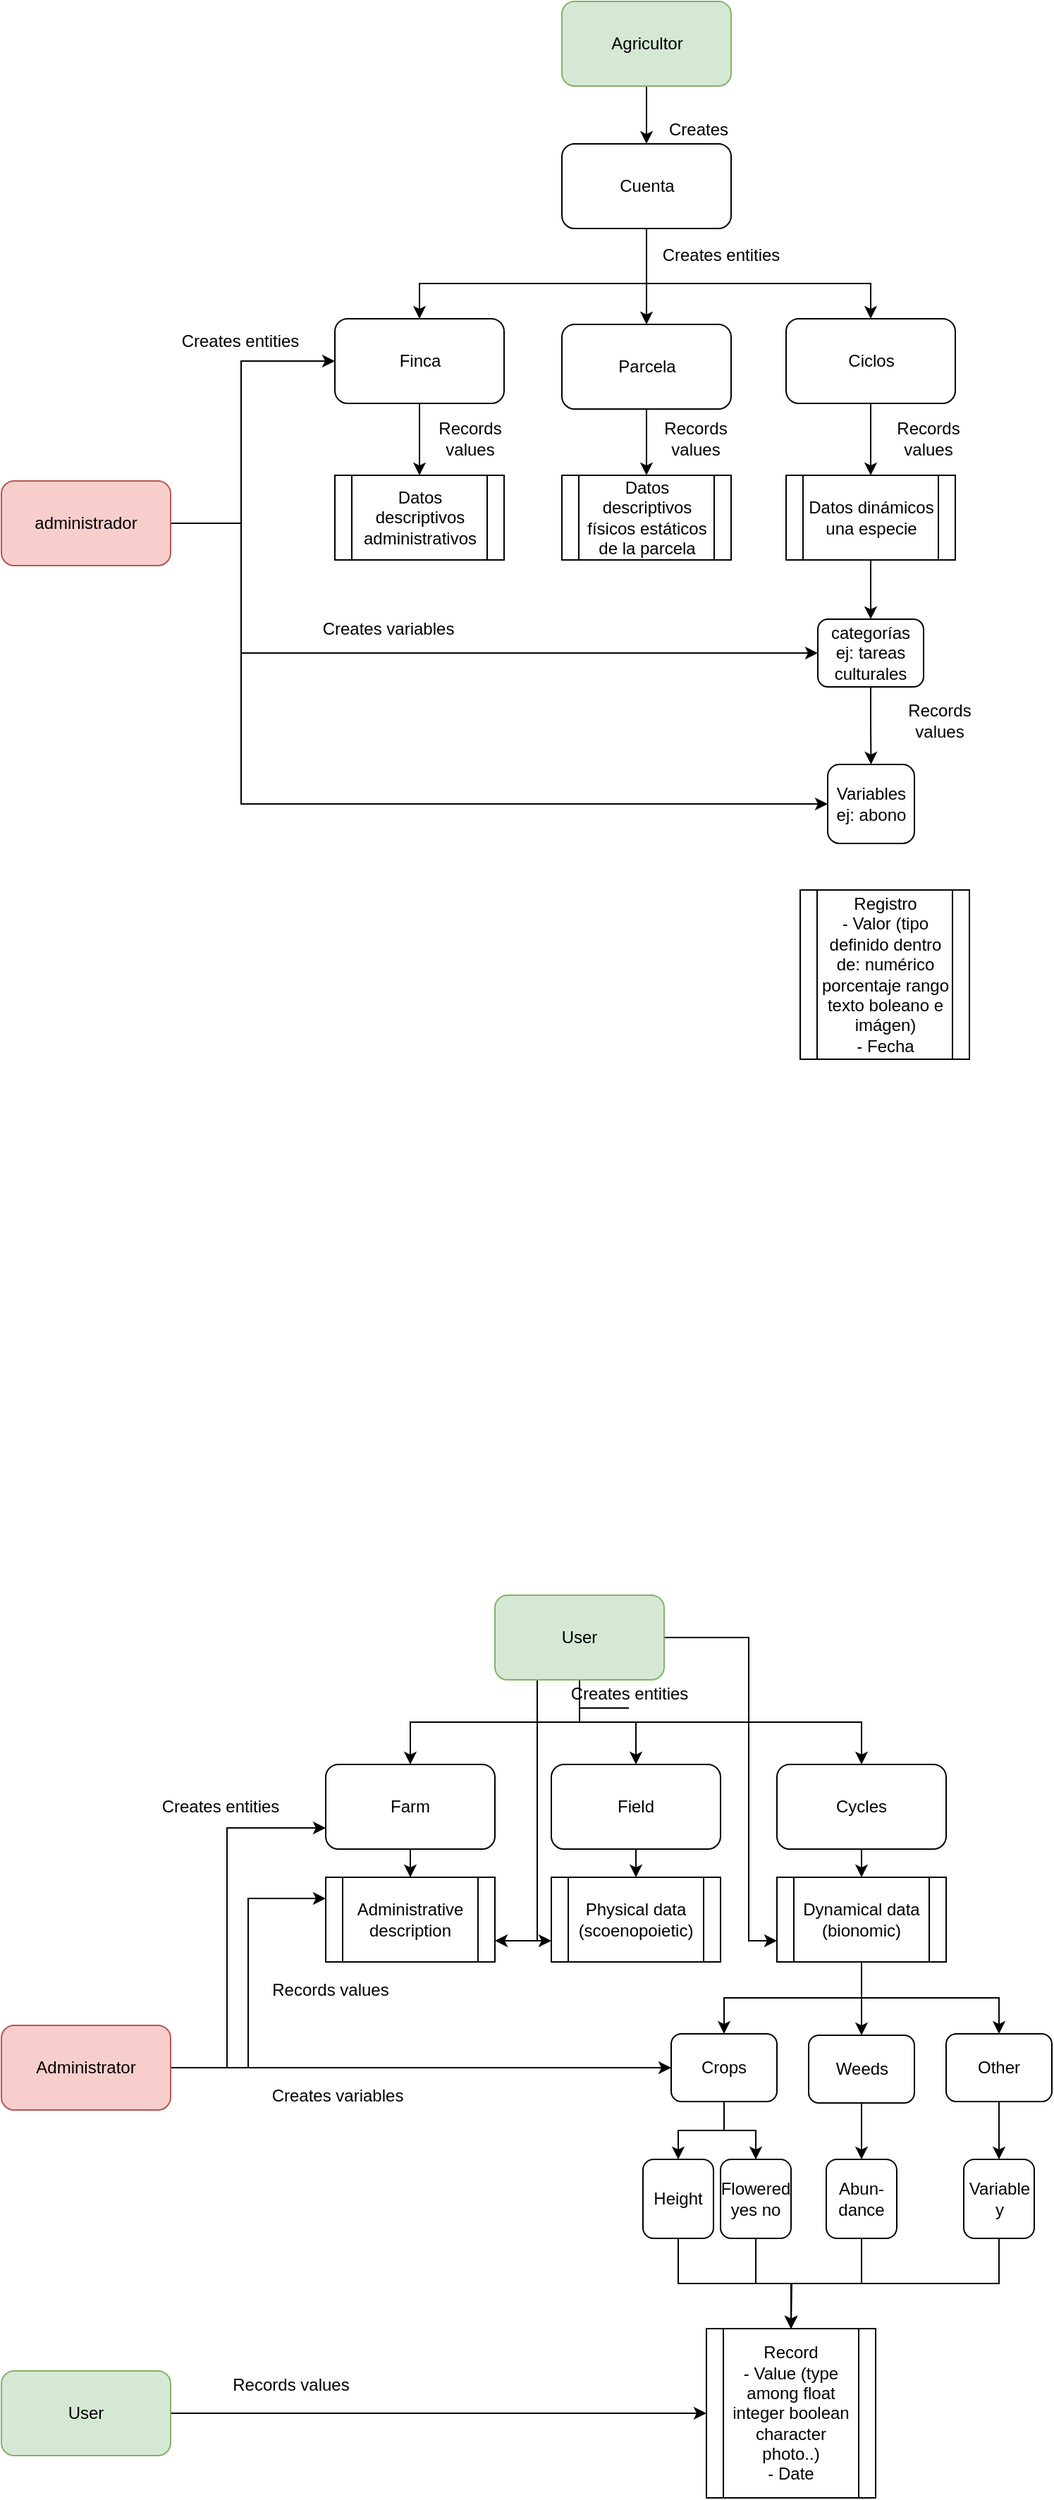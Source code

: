 <mxfile version="12.9.14" type="github">
  <diagram id="Pf8WNJaXz8v3mVxfZ9bQ" name="Page-1">
    <mxGraphModel dx="1357" dy="807" grid="1" gridSize="10" guides="1" tooltips="1" connect="1" arrows="1" fold="1" page="1" pageScale="1" pageWidth="827" pageHeight="1169" math="0" shadow="0">
      <root>
        <mxCell id="0" />
        <mxCell id="1" parent="0" />
        <mxCell id="T7uKuAlKiV4LEcT5qUAH-30" style="edgeStyle=orthogonalEdgeStyle;rounded=0;orthogonalLoop=1;jettySize=auto;html=1;exitX=0.5;exitY=1;exitDx=0;exitDy=0;" parent="1" source="T7uKuAlKiV4LEcT5qUAH-2" target="T7uKuAlKiV4LEcT5qUAH-4" edge="1">
          <mxGeometry relative="1" as="geometry" />
        </mxCell>
        <mxCell id="T7uKuAlKiV4LEcT5qUAH-2" value="Finca" style="rounded=1;whiteSpace=wrap;html=1;" parent="1" vertex="1">
          <mxGeometry x="296.5" y="315" width="120" height="60" as="geometry" />
        </mxCell>
        <mxCell id="T7uKuAlKiV4LEcT5qUAH-31" style="edgeStyle=orthogonalEdgeStyle;rounded=0;orthogonalLoop=1;jettySize=auto;html=1;exitX=0.5;exitY=1;exitDx=0;exitDy=0;entryX=0.5;entryY=0;entryDx=0;entryDy=0;" parent="1" source="T7uKuAlKiV4LEcT5qUAH-3" target="T7uKuAlKiV4LEcT5qUAH-5" edge="1">
          <mxGeometry relative="1" as="geometry" />
        </mxCell>
        <mxCell id="T7uKuAlKiV4LEcT5qUAH-3" value="Parcela" style="rounded=1;whiteSpace=wrap;html=1;" parent="1" vertex="1">
          <mxGeometry x="457.5" y="319" width="120" height="60" as="geometry" />
        </mxCell>
        <mxCell id="T7uKuAlKiV4LEcT5qUAH-4" value="Datos descriptivos administrativos" style="shape=process;whiteSpace=wrap;html=1;backgroundOutline=1;" parent="1" vertex="1">
          <mxGeometry x="296.5" y="426" width="120" height="60" as="geometry" />
        </mxCell>
        <mxCell id="T7uKuAlKiV4LEcT5qUAH-5" value="Datos descriptivos físicos estáticos de la parcela" style="shape=process;whiteSpace=wrap;html=1;backgroundOutline=1;" parent="1" vertex="1">
          <mxGeometry x="457.5" y="426" width="120" height="60" as="geometry" />
        </mxCell>
        <mxCell id="T7uKuAlKiV4LEcT5qUAH-32" style="edgeStyle=orthogonalEdgeStyle;rounded=0;orthogonalLoop=1;jettySize=auto;html=1;exitX=0.5;exitY=1;exitDx=0;exitDy=0;entryX=0.5;entryY=0;entryDx=0;entryDy=0;" parent="1" source="T7uKuAlKiV4LEcT5qUAH-7" target="T7uKuAlKiV4LEcT5qUAH-8" edge="1">
          <mxGeometry relative="1" as="geometry" />
        </mxCell>
        <mxCell id="T7uKuAlKiV4LEcT5qUAH-7" value="Ciclos" style="rounded=1;whiteSpace=wrap;html=1;" parent="1" vertex="1">
          <mxGeometry x="616.5" y="315" width="120" height="60" as="geometry" />
        </mxCell>
        <mxCell id="T7uKuAlKiV4LEcT5qUAH-21" style="edgeStyle=orthogonalEdgeStyle;rounded=0;orthogonalLoop=1;jettySize=auto;html=1;exitX=0.5;exitY=1;exitDx=0;exitDy=0;entryX=0.5;entryY=0;entryDx=0;entryDy=0;" parent="1" source="T7uKuAlKiV4LEcT5qUAH-8" target="MoPdLQefdPZBN2O15THt-11" edge="1">
          <mxGeometry relative="1" as="geometry">
            <mxPoint x="772.5" y="527" as="targetPoint" />
          </mxGeometry>
        </mxCell>
        <mxCell id="T7uKuAlKiV4LEcT5qUAH-8" value="Datos dinámicos una especie" style="shape=process;whiteSpace=wrap;html=1;backgroundOutline=1;" parent="1" vertex="1">
          <mxGeometry x="616.5" y="426" width="120" height="60" as="geometry" />
        </mxCell>
        <mxCell id="psUA1e9XgOscagl4p7lL-10" style="edgeStyle=orthogonalEdgeStyle;rounded=0;orthogonalLoop=1;jettySize=auto;html=1;exitX=0.5;exitY=1;exitDx=0;exitDy=0;" parent="1" source="T7uKuAlKiV4LEcT5qUAH-25" target="psUA1e9XgOscagl4p7lL-1" edge="1">
          <mxGeometry relative="1" as="geometry" />
        </mxCell>
        <mxCell id="T7uKuAlKiV4LEcT5qUAH-25" value="Agricultor" style="rounded=1;whiteSpace=wrap;html=1;fillColor=#d5e8d4;strokeColor=#82b366;" parent="1" vertex="1">
          <mxGeometry x="457.5" y="90" width="120" height="60" as="geometry" />
        </mxCell>
        <mxCell id="T7uKuAlKiV4LEcT5qUAH-41" style="edgeStyle=orthogonalEdgeStyle;rounded=0;orthogonalLoop=1;jettySize=auto;html=1;exitX=1;exitY=0.5;exitDx=0;exitDy=0;entryX=0;entryY=0.5;entryDx=0;entryDy=0;" parent="1" source="T7uKuAlKiV4LEcT5qUAH-33" target="T7uKuAlKiV4LEcT5qUAH-2" edge="1">
          <mxGeometry relative="1" as="geometry">
            <Array as="points">
              <mxPoint x="230" y="460" />
              <mxPoint x="230" y="345" />
            </Array>
          </mxGeometry>
        </mxCell>
        <mxCell id="T7uKuAlKiV4LEcT5qUAH-58" style="edgeStyle=orthogonalEdgeStyle;rounded=0;orthogonalLoop=1;jettySize=auto;html=1;exitX=1;exitY=0.5;exitDx=0;exitDy=0;entryX=0;entryY=0.5;entryDx=0;entryDy=0;" parent="1" source="T7uKuAlKiV4LEcT5qUAH-33" target="MoPdLQefdPZBN2O15THt-11" edge="1">
          <mxGeometry relative="1" as="geometry">
            <mxPoint x="541.5" y="552" as="targetPoint" />
            <Array as="points">
              <mxPoint x="230" y="460" />
              <mxPoint x="230" y="552" />
            </Array>
          </mxGeometry>
        </mxCell>
        <mxCell id="ty3xJy8i2SBxekscLIbG-2" style="edgeStyle=orthogonalEdgeStyle;rounded=0;orthogonalLoop=1;jettySize=auto;html=1;entryX=0.5;entryY=1;entryDx=0;entryDy=0;" edge="1" parent="1" source="T7uKuAlKiV4LEcT5qUAH-33" target="MoPdLQefdPZBN2O15THt-13">
          <mxGeometry relative="1" as="geometry">
            <Array as="points">
              <mxPoint x="230" y="460" />
              <mxPoint x="230" y="659" />
            </Array>
          </mxGeometry>
        </mxCell>
        <mxCell id="T7uKuAlKiV4LEcT5qUAH-33" value="administrador" style="rounded=1;whiteSpace=wrap;html=1;fillColor=#f8cecc;strokeColor=#b85450;" parent="1" vertex="1">
          <mxGeometry x="60" y="430" width="120" height="60" as="geometry" />
        </mxCell>
        <mxCell id="T7uKuAlKiV4LEcT5qUAH-36" value="Creates entities" style="text;html=1;align=center;verticalAlign=middle;resizable=0;points=[];autosize=1;" parent="1" vertex="1">
          <mxGeometry x="179" y="321" width="100" height="20" as="geometry" />
        </mxCell>
        <mxCell id="T7uKuAlKiV4LEcT5qUAH-61" value="&lt;div&gt;Registro&lt;br&gt;&lt;/div&gt;&lt;div&gt;- Valor (tipo definido dentro de: numérico porcentaje rango texto boleano e imágen)&lt;/div&gt;&lt;div&gt;- Fecha&lt;br&gt;&lt;/div&gt;" style="shape=process;whiteSpace=wrap;html=1;backgroundOutline=1;" parent="1" vertex="1">
          <mxGeometry x="626.5" y="720" width="120" height="120" as="geometry" />
        </mxCell>
        <mxCell id="MoPdLQefdPZBN2O15THt-14" style="edgeStyle=orthogonalEdgeStyle;rounded=0;orthogonalLoop=1;jettySize=auto;html=1;exitX=0.5;exitY=1;exitDx=0;exitDy=0;entryX=0;entryY=0.5;entryDx=0;entryDy=0;" parent="1" source="MoPdLQefdPZBN2O15THt-11" target="MoPdLQefdPZBN2O15THt-13" edge="1">
          <mxGeometry relative="1" as="geometry" />
        </mxCell>
        <mxCell id="MoPdLQefdPZBN2O15THt-11" value="&lt;div&gt;categorías &lt;br&gt;&lt;/div&gt;&lt;div&gt;ej: tareas culturales&lt;br&gt;&lt;/div&gt;" style="rounded=1;whiteSpace=wrap;html=1;" parent="1" vertex="1">
          <mxGeometry x="639" y="528" width="75" height="48" as="geometry" />
        </mxCell>
        <mxCell id="MoPdLQefdPZBN2O15THt-13" value="Variables ej: abono" style="rounded=1;whiteSpace=wrap;html=1;direction=south;" parent="1" vertex="1">
          <mxGeometry x="646" y="631" width="61.5" height="56" as="geometry" />
        </mxCell>
        <mxCell id="m6jPTPbGRtpeS2LB5_UH-1" style="edgeStyle=orthogonalEdgeStyle;rounded=0;orthogonalLoop=1;jettySize=auto;html=1;exitX=0.5;exitY=1;exitDx=0;exitDy=0;" parent="1" source="m6jPTPbGRtpeS2LB5_UH-2" target="m6jPTPbGRtpeS2LB5_UH-5" edge="1">
          <mxGeometry relative="1" as="geometry" />
        </mxCell>
        <mxCell id="m6jPTPbGRtpeS2LB5_UH-2" value="Farm" style="rounded=1;whiteSpace=wrap;html=1;" parent="1" vertex="1">
          <mxGeometry x="290" y="1340" width="120" height="60" as="geometry" />
        </mxCell>
        <mxCell id="m6jPTPbGRtpeS2LB5_UH-3" style="edgeStyle=orthogonalEdgeStyle;rounded=0;orthogonalLoop=1;jettySize=auto;html=1;exitX=0.5;exitY=1;exitDx=0;exitDy=0;entryX=0.5;entryY=0;entryDx=0;entryDy=0;" parent="1" source="m6jPTPbGRtpeS2LB5_UH-4" target="m6jPTPbGRtpeS2LB5_UH-6" edge="1">
          <mxGeometry relative="1" as="geometry" />
        </mxCell>
        <mxCell id="m6jPTPbGRtpeS2LB5_UH-4" value="Field" style="rounded=1;whiteSpace=wrap;html=1;" parent="1" vertex="1">
          <mxGeometry x="450" y="1340" width="120" height="60" as="geometry" />
        </mxCell>
        <mxCell id="m6jPTPbGRtpeS2LB5_UH-5" value="Administrative description" style="shape=process;whiteSpace=wrap;html=1;backgroundOutline=1;" parent="1" vertex="1">
          <mxGeometry x="290" y="1420" width="120" height="60" as="geometry" />
        </mxCell>
        <mxCell id="m6jPTPbGRtpeS2LB5_UH-6" value="Physical data (scoenopoietic)" style="shape=process;whiteSpace=wrap;html=1;backgroundOutline=1;" parent="1" vertex="1">
          <mxGeometry x="450" y="1420" width="120" height="60" as="geometry" />
        </mxCell>
        <mxCell id="m6jPTPbGRtpeS2LB5_UH-7" style="edgeStyle=orthogonalEdgeStyle;rounded=0;orthogonalLoop=1;jettySize=auto;html=1;exitX=0.5;exitY=1;exitDx=0;exitDy=0;entryX=0.5;entryY=0;entryDx=0;entryDy=0;" parent="1" source="m6jPTPbGRtpeS2LB5_UH-8" target="m6jPTPbGRtpeS2LB5_UH-12" edge="1">
          <mxGeometry relative="1" as="geometry" />
        </mxCell>
        <mxCell id="m6jPTPbGRtpeS2LB5_UH-8" value="Cycles" style="rounded=1;whiteSpace=wrap;html=1;" parent="1" vertex="1">
          <mxGeometry x="610" y="1340" width="120" height="60" as="geometry" />
        </mxCell>
        <mxCell id="m6jPTPbGRtpeS2LB5_UH-9" style="edgeStyle=orthogonalEdgeStyle;rounded=0;orthogonalLoop=1;jettySize=auto;html=1;exitX=0.5;exitY=1;exitDx=0;exitDy=0;entryX=0.5;entryY=0;entryDx=0;entryDy=0;" parent="1" source="m6jPTPbGRtpeS2LB5_UH-12" target="m6jPTPbGRtpeS2LB5_UH-31" edge="1">
          <mxGeometry relative="1" as="geometry">
            <mxPoint x="575" y="1540" as="targetPoint" />
          </mxGeometry>
        </mxCell>
        <mxCell id="m6jPTPbGRtpeS2LB5_UH-10" style="edgeStyle=orthogonalEdgeStyle;rounded=0;orthogonalLoop=1;jettySize=auto;html=1;exitX=0.5;exitY=1;exitDx=0;exitDy=0;entryX=0.5;entryY=0;entryDx=0;entryDy=0;" parent="1" source="m6jPTPbGRtpeS2LB5_UH-12" target="m6jPTPbGRtpeS2LB5_UH-42" edge="1">
          <mxGeometry relative="1" as="geometry">
            <mxPoint x="766" y="1530" as="targetPoint" />
          </mxGeometry>
        </mxCell>
        <mxCell id="m6jPTPbGRtpeS2LB5_UH-11" style="edgeStyle=orthogonalEdgeStyle;rounded=0;orthogonalLoop=1;jettySize=auto;html=1;entryX=0.5;entryY=0;entryDx=0;entryDy=0;" parent="1" source="m6jPTPbGRtpeS2LB5_UH-12" target="m6jPTPbGRtpeS2LB5_UH-40" edge="1">
          <mxGeometry relative="1" as="geometry" />
        </mxCell>
        <mxCell id="m6jPTPbGRtpeS2LB5_UH-12" value="Dynamical data (bionomic)" style="shape=process;whiteSpace=wrap;html=1;backgroundOutline=1;" parent="1" vertex="1">
          <mxGeometry x="610" y="1420" width="120" height="60" as="geometry" />
        </mxCell>
        <mxCell id="m6jPTPbGRtpeS2LB5_UH-13" style="edgeStyle=orthogonalEdgeStyle;rounded=0;orthogonalLoop=1;jettySize=auto;html=1;exitX=0.5;exitY=1;exitDx=0;exitDy=0;" parent="1" source="m6jPTPbGRtpeS2LB5_UH-19" target="m6jPTPbGRtpeS2LB5_UH-2" edge="1">
          <mxGeometry relative="1" as="geometry" />
        </mxCell>
        <mxCell id="m6jPTPbGRtpeS2LB5_UH-14" style="edgeStyle=orthogonalEdgeStyle;rounded=0;orthogonalLoop=1;jettySize=auto;html=1;exitX=0.5;exitY=1;exitDx=0;exitDy=0;entryX=0.5;entryY=0;entryDx=0;entryDy=0;" parent="1" source="m6jPTPbGRtpeS2LB5_UH-28" target="m6jPTPbGRtpeS2LB5_UH-8" edge="1">
          <mxGeometry relative="1" as="geometry">
            <Array as="points">
              <mxPoint x="470" y="1310" />
              <mxPoint x="670" y="1310" />
            </Array>
          </mxGeometry>
        </mxCell>
        <mxCell id="m6jPTPbGRtpeS2LB5_UH-15" style="edgeStyle=orthogonalEdgeStyle;rounded=0;orthogonalLoop=1;jettySize=auto;html=1;exitX=0.5;exitY=1;exitDx=0;exitDy=0;" parent="1" source="m6jPTPbGRtpeS2LB5_UH-19" target="m6jPTPbGRtpeS2LB5_UH-4" edge="1">
          <mxGeometry relative="1" as="geometry">
            <mxPoint x="470" y="1290" as="sourcePoint" />
          </mxGeometry>
        </mxCell>
        <mxCell id="m6jPTPbGRtpeS2LB5_UH-16" style="edgeStyle=orthogonalEdgeStyle;rounded=0;orthogonalLoop=1;jettySize=auto;html=1;exitX=0.25;exitY=1;exitDx=0;exitDy=0;entryX=1;entryY=0.75;entryDx=0;entryDy=0;" parent="1" source="m6jPTPbGRtpeS2LB5_UH-19" target="m6jPTPbGRtpeS2LB5_UH-5" edge="1">
          <mxGeometry relative="1" as="geometry" />
        </mxCell>
        <mxCell id="m6jPTPbGRtpeS2LB5_UH-17" style="edgeStyle=orthogonalEdgeStyle;rounded=0;orthogonalLoop=1;jettySize=auto;html=1;exitX=0.25;exitY=1;exitDx=0;exitDy=0;entryX=0;entryY=0.75;entryDx=0;entryDy=0;" parent="1" source="m6jPTPbGRtpeS2LB5_UH-19" target="m6jPTPbGRtpeS2LB5_UH-6" edge="1">
          <mxGeometry relative="1" as="geometry">
            <Array as="points">
              <mxPoint x="440" y="1465" />
            </Array>
          </mxGeometry>
        </mxCell>
        <mxCell id="m6jPTPbGRtpeS2LB5_UH-18" style="edgeStyle=orthogonalEdgeStyle;rounded=0;orthogonalLoop=1;jettySize=auto;html=1;exitX=1;exitY=0.5;exitDx=0;exitDy=0;entryX=0;entryY=0.75;entryDx=0;entryDy=0;" parent="1" source="m6jPTPbGRtpeS2LB5_UH-19" target="m6jPTPbGRtpeS2LB5_UH-12" edge="1">
          <mxGeometry relative="1" as="geometry">
            <Array as="points">
              <mxPoint x="590" y="1250" />
              <mxPoint x="590" y="1465" />
            </Array>
          </mxGeometry>
        </mxCell>
        <mxCell id="m6jPTPbGRtpeS2LB5_UH-19" value="User" style="rounded=1;whiteSpace=wrap;html=1;fillColor=#d5e8d4;strokeColor=#82b366;" parent="1" vertex="1">
          <mxGeometry x="410" y="1220" width="120" height="60" as="geometry" />
        </mxCell>
        <mxCell id="m6jPTPbGRtpeS2LB5_UH-20" style="edgeStyle=orthogonalEdgeStyle;rounded=0;orthogonalLoop=1;jettySize=auto;html=1;exitX=1;exitY=0.5;exitDx=0;exitDy=0;entryX=0;entryY=0.75;entryDx=0;entryDy=0;" parent="1" source="m6jPTPbGRtpeS2LB5_UH-23" target="m6jPTPbGRtpeS2LB5_UH-2" edge="1">
          <mxGeometry relative="1" as="geometry">
            <Array as="points">
              <mxPoint x="220" y="1555" />
              <mxPoint x="220" y="1385" />
            </Array>
          </mxGeometry>
        </mxCell>
        <mxCell id="m6jPTPbGRtpeS2LB5_UH-21" style="edgeStyle=orthogonalEdgeStyle;rounded=0;orthogonalLoop=1;jettySize=auto;html=1;exitX=1;exitY=0.5;exitDx=0;exitDy=0;entryX=0;entryY=0.5;entryDx=0;entryDy=0;" parent="1" source="m6jPTPbGRtpeS2LB5_UH-23" target="m6jPTPbGRtpeS2LB5_UH-31" edge="1">
          <mxGeometry relative="1" as="geometry" />
        </mxCell>
        <mxCell id="m6jPTPbGRtpeS2LB5_UH-22" style="edgeStyle=orthogonalEdgeStyle;rounded=0;orthogonalLoop=1;jettySize=auto;html=1;entryX=0;entryY=0.25;entryDx=0;entryDy=0;" parent="1" source="m6jPTPbGRtpeS2LB5_UH-23" target="m6jPTPbGRtpeS2LB5_UH-5" edge="1">
          <mxGeometry relative="1" as="geometry" />
        </mxCell>
        <mxCell id="m6jPTPbGRtpeS2LB5_UH-23" value="Administrator" style="rounded=1;whiteSpace=wrap;html=1;fillColor=#f8cecc;strokeColor=#b85450;" parent="1" vertex="1">
          <mxGeometry x="60" y="1525" width="120" height="60" as="geometry" />
        </mxCell>
        <mxCell id="m6jPTPbGRtpeS2LB5_UH-24" value="Creates variables" style="text;html=1;align=center;verticalAlign=middle;resizable=0;points=[];autosize=1;" parent="1" vertex="1">
          <mxGeometry x="243" y="1565" width="110" height="20" as="geometry" />
        </mxCell>
        <mxCell id="m6jPTPbGRtpeS2LB5_UH-25" style="edgeStyle=orthogonalEdgeStyle;rounded=0;orthogonalLoop=1;jettySize=auto;html=1;exitX=1;exitY=0.5;exitDx=0;exitDy=0;entryX=0;entryY=0.5;entryDx=0;entryDy=0;" parent="1" source="m6jPTPbGRtpeS2LB5_UH-26" target="m6jPTPbGRtpeS2LB5_UH-34" edge="1">
          <mxGeometry relative="1" as="geometry">
            <mxPoint x="395.99" y="1732.02" as="targetPoint" />
          </mxGeometry>
        </mxCell>
        <mxCell id="m6jPTPbGRtpeS2LB5_UH-26" value="User" style="rounded=1;whiteSpace=wrap;html=1;fillColor=#d5e8d4;strokeColor=#82b366;" parent="1" vertex="1">
          <mxGeometry x="60" y="1770" width="120" height="60" as="geometry" />
        </mxCell>
        <mxCell id="m6jPTPbGRtpeS2LB5_UH-27" value="Records values" style="text;html=1;align=center;verticalAlign=middle;resizable=0;points=[];autosize=1;" parent="1" vertex="1">
          <mxGeometry x="215" y="1770" width="100" height="20" as="geometry" />
        </mxCell>
        <mxCell id="m6jPTPbGRtpeS2LB5_UH-28" value="Creates entities" style="text;html=1;align=center;verticalAlign=middle;resizable=0;points=[];autosize=1;" parent="1" vertex="1">
          <mxGeometry x="455" y="1280" width="100" height="20" as="geometry" />
        </mxCell>
        <mxCell id="m6jPTPbGRtpeS2LB5_UH-29" style="edgeStyle=orthogonalEdgeStyle;rounded=0;orthogonalLoop=1;jettySize=auto;html=1;exitX=0.5;exitY=1;exitDx=0;exitDy=0;entryX=0;entryY=0.5;entryDx=0;entryDy=0;" parent="1" source="m6jPTPbGRtpeS2LB5_UH-31" target="m6jPTPbGRtpeS2LB5_UH-33" edge="1">
          <mxGeometry relative="1" as="geometry" />
        </mxCell>
        <mxCell id="m6jPTPbGRtpeS2LB5_UH-30" style="edgeStyle=orthogonalEdgeStyle;rounded=0;orthogonalLoop=1;jettySize=auto;html=1;exitX=0.5;exitY=1;exitDx=0;exitDy=0;" parent="1" source="m6jPTPbGRtpeS2LB5_UH-31" target="m6jPTPbGRtpeS2LB5_UH-38" edge="1">
          <mxGeometry relative="1" as="geometry" />
        </mxCell>
        <mxCell id="m6jPTPbGRtpeS2LB5_UH-31" value="Crops" style="rounded=1;whiteSpace=wrap;html=1;" parent="1" vertex="1">
          <mxGeometry x="535" y="1531" width="75" height="48" as="geometry" />
        </mxCell>
        <mxCell id="m6jPTPbGRtpeS2LB5_UH-32" style="edgeStyle=orthogonalEdgeStyle;rounded=0;orthogonalLoop=1;jettySize=auto;html=1;exitX=1;exitY=0.5;exitDx=0;exitDy=0;" parent="1" source="m6jPTPbGRtpeS2LB5_UH-33" target="m6jPTPbGRtpeS2LB5_UH-34" edge="1">
          <mxGeometry relative="1" as="geometry" />
        </mxCell>
        <mxCell id="m6jPTPbGRtpeS2LB5_UH-33" value="Height" style="rounded=1;whiteSpace=wrap;html=1;direction=south;" parent="1" vertex="1">
          <mxGeometry x="515" y="1620" width="50" height="56" as="geometry" />
        </mxCell>
        <mxCell id="m6jPTPbGRtpeS2LB5_UH-34" value="&lt;div&gt;Record&lt;br&gt;&lt;/div&gt;&lt;div&gt;- Value (type among float integer boolean character photo..)&lt;/div&gt;&lt;div&gt;- Date&lt;br&gt;&lt;/div&gt;" style="shape=process;whiteSpace=wrap;html=1;backgroundOutline=1;" parent="1" vertex="1">
          <mxGeometry x="560" y="1740" width="120" height="120" as="geometry" />
        </mxCell>
        <mxCell id="m6jPTPbGRtpeS2LB5_UH-35" style="edgeStyle=orthogonalEdgeStyle;rounded=0;orthogonalLoop=1;jettySize=auto;html=1;exitX=1;exitY=0.5;exitDx=0;exitDy=0;" parent="1" source="m6jPTPbGRtpeS2LB5_UH-36" target="m6jPTPbGRtpeS2LB5_UH-34" edge="1">
          <mxGeometry relative="1" as="geometry" />
        </mxCell>
        <mxCell id="m6jPTPbGRtpeS2LB5_UH-36" value="Abun-dance" style="rounded=1;whiteSpace=wrap;html=1;direction=south;" parent="1" vertex="1">
          <mxGeometry x="645" y="1620" width="50" height="56" as="geometry" />
        </mxCell>
        <mxCell id="m6jPTPbGRtpeS2LB5_UH-37" style="edgeStyle=orthogonalEdgeStyle;rounded=0;orthogonalLoop=1;jettySize=auto;html=1;exitX=1;exitY=0.5;exitDx=0;exitDy=0;" parent="1" source="m6jPTPbGRtpeS2LB5_UH-38" edge="1">
          <mxGeometry relative="1" as="geometry">
            <mxPoint x="620" y="1740" as="targetPoint" />
          </mxGeometry>
        </mxCell>
        <mxCell id="m6jPTPbGRtpeS2LB5_UH-38" value="Flowered yes no" style="rounded=1;whiteSpace=wrap;html=1;direction=south;" parent="1" vertex="1">
          <mxGeometry x="570" y="1620" width="50" height="56" as="geometry" />
        </mxCell>
        <mxCell id="m6jPTPbGRtpeS2LB5_UH-39" style="edgeStyle=orthogonalEdgeStyle;rounded=0;orthogonalLoop=1;jettySize=auto;html=1;exitX=0.5;exitY=1;exitDx=0;exitDy=0;entryX=0;entryY=0.5;entryDx=0;entryDy=0;" parent="1" source="m6jPTPbGRtpeS2LB5_UH-40" target="m6jPTPbGRtpeS2LB5_UH-36" edge="1">
          <mxGeometry relative="1" as="geometry" />
        </mxCell>
        <mxCell id="m6jPTPbGRtpeS2LB5_UH-40" value="Weeds" style="rounded=1;whiteSpace=wrap;html=1;" parent="1" vertex="1">
          <mxGeometry x="632.5" y="1532" width="75" height="48" as="geometry" />
        </mxCell>
        <mxCell id="m6jPTPbGRtpeS2LB5_UH-41" style="edgeStyle=orthogonalEdgeStyle;rounded=0;orthogonalLoop=1;jettySize=auto;html=1;exitX=0.5;exitY=1;exitDx=0;exitDy=0;entryX=0;entryY=0.5;entryDx=0;entryDy=0;" parent="1" source="m6jPTPbGRtpeS2LB5_UH-42" target="m6jPTPbGRtpeS2LB5_UH-44" edge="1">
          <mxGeometry relative="1" as="geometry" />
        </mxCell>
        <mxCell id="m6jPTPbGRtpeS2LB5_UH-42" value="Other" style="rounded=1;whiteSpace=wrap;html=1;" parent="1" vertex="1">
          <mxGeometry x="730" y="1531" width="75" height="48" as="geometry" />
        </mxCell>
        <mxCell id="m6jPTPbGRtpeS2LB5_UH-43" style="edgeStyle=orthogonalEdgeStyle;rounded=0;orthogonalLoop=1;jettySize=auto;html=1;exitX=1;exitY=0.5;exitDx=0;exitDy=0;" parent="1" source="m6jPTPbGRtpeS2LB5_UH-44" target="m6jPTPbGRtpeS2LB5_UH-34" edge="1">
          <mxGeometry relative="1" as="geometry" />
        </mxCell>
        <mxCell id="m6jPTPbGRtpeS2LB5_UH-44" value="Variable y" style="rounded=1;whiteSpace=wrap;html=1;direction=south;" parent="1" vertex="1">
          <mxGeometry x="742.5" y="1620" width="50" height="56" as="geometry" />
        </mxCell>
        <mxCell id="m6jPTPbGRtpeS2LB5_UH-45" value="Records values" style="text;html=1;align=center;verticalAlign=middle;resizable=0;points=[];autosize=1;" parent="1" vertex="1">
          <mxGeometry x="243" y="1490" width="100" height="20" as="geometry" />
        </mxCell>
        <mxCell id="m6jPTPbGRtpeS2LB5_UH-47" value="Creates variables" style="text;html=1;align=center;verticalAlign=middle;resizable=0;points=[];autosize=1;" parent="1" vertex="1">
          <mxGeometry x="279" y="525" width="110" height="20" as="geometry" />
        </mxCell>
        <mxCell id="m6jPTPbGRtpeS2LB5_UH-48" value="&lt;div&gt;Records &lt;br&gt;&lt;/div&gt;&lt;div&gt;values&lt;/div&gt;" style="text;html=1;align=center;verticalAlign=middle;resizable=0;points=[];autosize=1;" parent="1" vertex="1">
          <mxGeometry x="521.5" y="385" width="60" height="30" as="geometry" />
        </mxCell>
        <mxCell id="m6jPTPbGRtpeS2LB5_UH-49" value="Creates entities" style="text;html=1;align=center;verticalAlign=middle;resizable=0;points=[];autosize=1;" parent="1" vertex="1">
          <mxGeometry x="165" y="1360" width="100" height="20" as="geometry" />
        </mxCell>
        <mxCell id="psUA1e9XgOscagl4p7lL-11" style="edgeStyle=orthogonalEdgeStyle;rounded=0;orthogonalLoop=1;jettySize=auto;html=1;entryX=0.5;entryY=0;entryDx=0;entryDy=0;exitX=0.5;exitY=1;exitDx=0;exitDy=0;" parent="1" source="psUA1e9XgOscagl4p7lL-1" target="T7uKuAlKiV4LEcT5qUAH-2" edge="1">
          <mxGeometry relative="1" as="geometry">
            <mxPoint x="519" y="311" as="sourcePoint" />
            <Array as="points">
              <mxPoint x="518" y="290" />
              <mxPoint x="357" y="290" />
            </Array>
          </mxGeometry>
        </mxCell>
        <mxCell id="psUA1e9XgOscagl4p7lL-13" style="edgeStyle=orthogonalEdgeStyle;rounded=0;orthogonalLoop=1;jettySize=auto;html=1;exitX=0.5;exitY=1;exitDx=0;exitDy=0;entryX=0.5;entryY=0;entryDx=0;entryDy=0;" parent="1" source="psUA1e9XgOscagl4p7lL-1" target="T7uKuAlKiV4LEcT5qUAH-7" edge="1">
          <mxGeometry relative="1" as="geometry">
            <Array as="points">
              <mxPoint x="518" y="290" />
              <mxPoint x="677" y="290" />
            </Array>
          </mxGeometry>
        </mxCell>
        <mxCell id="psUA1e9XgOscagl4p7lL-14" style="edgeStyle=orthogonalEdgeStyle;rounded=0;orthogonalLoop=1;jettySize=auto;html=1;" parent="1" source="psUA1e9XgOscagl4p7lL-1" target="T7uKuAlKiV4LEcT5qUAH-3" edge="1">
          <mxGeometry relative="1" as="geometry" />
        </mxCell>
        <mxCell id="psUA1e9XgOscagl4p7lL-1" value="Cuenta" style="rounded=1;whiteSpace=wrap;html=1;" parent="1" vertex="1">
          <mxGeometry x="457.5" y="191" width="120" height="60" as="geometry" />
        </mxCell>
        <mxCell id="psUA1e9XgOscagl4p7lL-5" value="Creates" style="text;html=1;align=center;verticalAlign=middle;resizable=0;points=[];autosize=1;" parent="1" vertex="1">
          <mxGeometry x="524" y="171" width="60" height="20" as="geometry" />
        </mxCell>
        <mxCell id="psUA1e9XgOscagl4p7lL-19" value="&lt;div&gt;Records &lt;br&gt;&lt;/div&gt;&lt;div&gt;values&lt;/div&gt;" style="text;html=1;align=center;verticalAlign=middle;resizable=0;points=[];autosize=1;" parent="1" vertex="1">
          <mxGeometry x="686.5" y="385" width="60" height="30" as="geometry" />
        </mxCell>
        <mxCell id="psUA1e9XgOscagl4p7lL-20" value="&lt;div&gt;Records &lt;br&gt;&lt;/div&gt;&lt;div&gt;values&lt;/div&gt;" style="text;html=1;align=center;verticalAlign=middle;resizable=0;points=[];autosize=1;" parent="1" vertex="1">
          <mxGeometry x="362" y="385" width="60" height="30" as="geometry" />
        </mxCell>
        <mxCell id="psUA1e9XgOscagl4p7lL-22" value="&lt;div&gt;Records &lt;br&gt;&lt;/div&gt;&lt;div&gt;values&lt;/div&gt;" style="text;html=1;align=center;verticalAlign=middle;resizable=0;points=[];autosize=1;" parent="1" vertex="1">
          <mxGeometry x="695" y="584.5" width="60" height="30" as="geometry" />
        </mxCell>
        <mxCell id="psUA1e9XgOscagl4p7lL-23" value="Creates entities" style="text;html=1;align=center;verticalAlign=middle;resizable=0;points=[];autosize=1;" parent="1" vertex="1">
          <mxGeometry x="520" y="260" width="100" height="20" as="geometry" />
        </mxCell>
      </root>
    </mxGraphModel>
  </diagram>
</mxfile>
